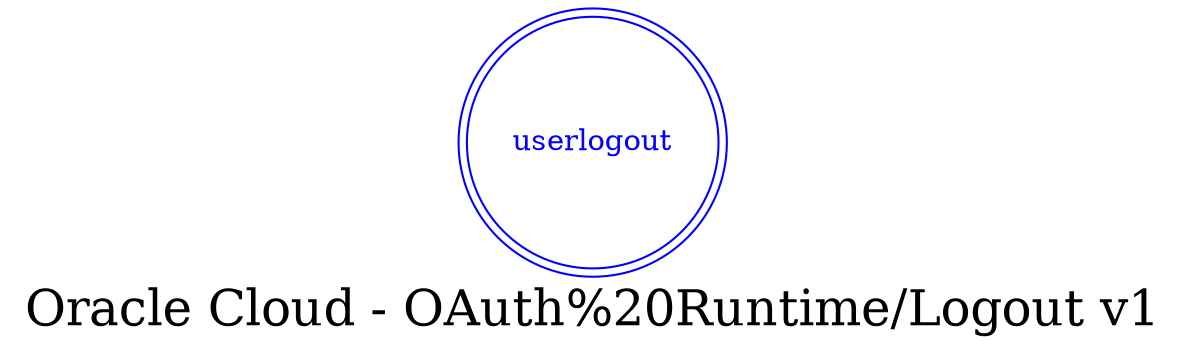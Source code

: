 digraph LexiconGraph {
graph[label="Oracle Cloud - OAuth%20Runtime/Logout v1", fontsize=24]
splines=true
"userlogout" [color=blue, fontcolor=blue, shape=doublecircle]
}
